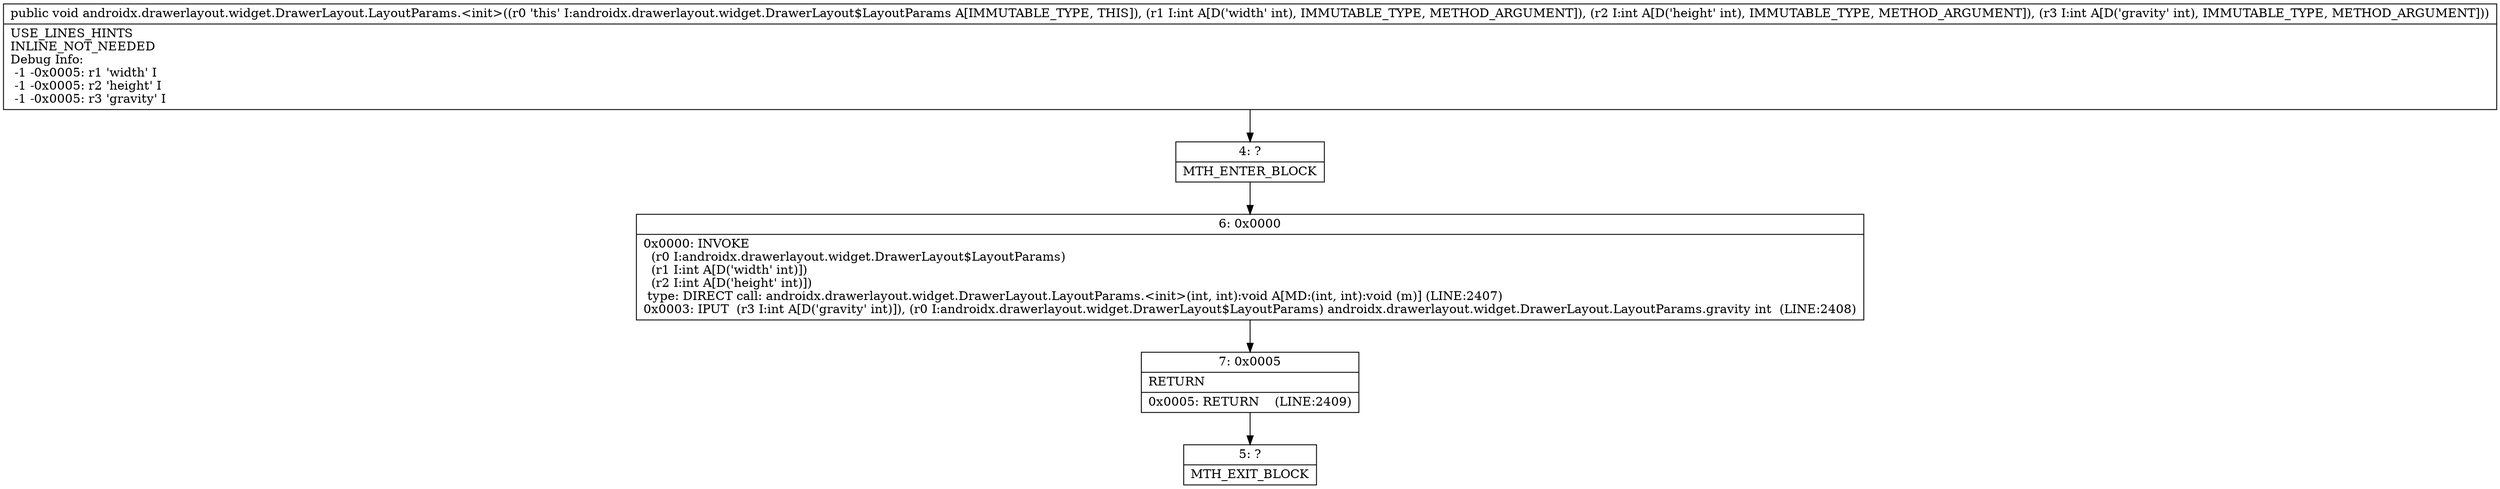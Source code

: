 digraph "CFG forandroidx.drawerlayout.widget.DrawerLayout.LayoutParams.\<init\>(III)V" {
Node_4 [shape=record,label="{4\:\ ?|MTH_ENTER_BLOCK\l}"];
Node_6 [shape=record,label="{6\:\ 0x0000|0x0000: INVOKE  \l  (r0 I:androidx.drawerlayout.widget.DrawerLayout$LayoutParams)\l  (r1 I:int A[D('width' int)])\l  (r2 I:int A[D('height' int)])\l type: DIRECT call: androidx.drawerlayout.widget.DrawerLayout.LayoutParams.\<init\>(int, int):void A[MD:(int, int):void (m)] (LINE:2407)\l0x0003: IPUT  (r3 I:int A[D('gravity' int)]), (r0 I:androidx.drawerlayout.widget.DrawerLayout$LayoutParams) androidx.drawerlayout.widget.DrawerLayout.LayoutParams.gravity int  (LINE:2408)\l}"];
Node_7 [shape=record,label="{7\:\ 0x0005|RETURN\l|0x0005: RETURN    (LINE:2409)\l}"];
Node_5 [shape=record,label="{5\:\ ?|MTH_EXIT_BLOCK\l}"];
MethodNode[shape=record,label="{public void androidx.drawerlayout.widget.DrawerLayout.LayoutParams.\<init\>((r0 'this' I:androidx.drawerlayout.widget.DrawerLayout$LayoutParams A[IMMUTABLE_TYPE, THIS]), (r1 I:int A[D('width' int), IMMUTABLE_TYPE, METHOD_ARGUMENT]), (r2 I:int A[D('height' int), IMMUTABLE_TYPE, METHOD_ARGUMENT]), (r3 I:int A[D('gravity' int), IMMUTABLE_TYPE, METHOD_ARGUMENT]))  | USE_LINES_HINTS\lINLINE_NOT_NEEDED\lDebug Info:\l  \-1 \-0x0005: r1 'width' I\l  \-1 \-0x0005: r2 'height' I\l  \-1 \-0x0005: r3 'gravity' I\l}"];
MethodNode -> Node_4;Node_4 -> Node_6;
Node_6 -> Node_7;
Node_7 -> Node_5;
}

